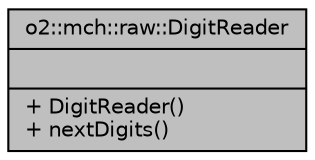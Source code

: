 digraph "o2::mch::raw::DigitReader"
{
 // INTERACTIVE_SVG=YES
  bgcolor="transparent";
  edge [fontname="Helvetica",fontsize="10",labelfontname="Helvetica",labelfontsize="10"];
  node [fontname="Helvetica",fontsize="10",shape=record];
  Node1 [label="{o2::mch::raw::DigitReader\n||+ DigitReader()\l+ nextDigits()\l}",height=0.2,width=0.4,color="black", fillcolor="grey75", style="filled", fontcolor="black"];
}
